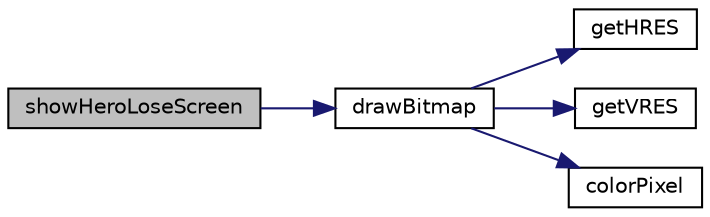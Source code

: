 digraph "showHeroLoseScreen"
{
  edge [fontname="Helvetica",fontsize="10",labelfontname="Helvetica",labelfontsize="10"];
  node [fontname="Helvetica",fontsize="10",shape=record];
  rankdir="LR";
  Node305 [label="showHeroLoseScreen",height=0.2,width=0.4,color="black", fillcolor="grey75", style="filled", fontcolor="black"];
  Node305 -> Node306 [color="midnightblue",fontsize="10",style="solid",fontname="Helvetica"];
  Node306 [label="drawBitmap",height=0.2,width=0.4,color="black", fillcolor="white", style="filled",URL="$video__gr_8c.html#a6652acd82369d03df807a689437efc1b"];
  Node306 -> Node307 [color="midnightblue",fontsize="10",style="solid",fontname="Helvetica"];
  Node307 [label="getHRES",height=0.2,width=0.4,color="black", fillcolor="white", style="filled",URL="$group__video__gr.html#ga62a06f3a0dc2bfe74941b60f3f0e4294"];
  Node306 -> Node308 [color="midnightblue",fontsize="10",style="solid",fontname="Helvetica"];
  Node308 [label="getVRES",height=0.2,width=0.4,color="black", fillcolor="white", style="filled",URL="$group__video__gr.html#ga200a747d2cbe6ff688b650fa5972dcec"];
  Node306 -> Node309 [color="midnightblue",fontsize="10",style="solid",fontname="Helvetica"];
  Node309 [label="colorPixel",height=0.2,width=0.4,color="black", fillcolor="white", style="filled",URL="$group__video__gr.html#ga14840e6cba314a5c6122c1ddde7261f2"];
}
